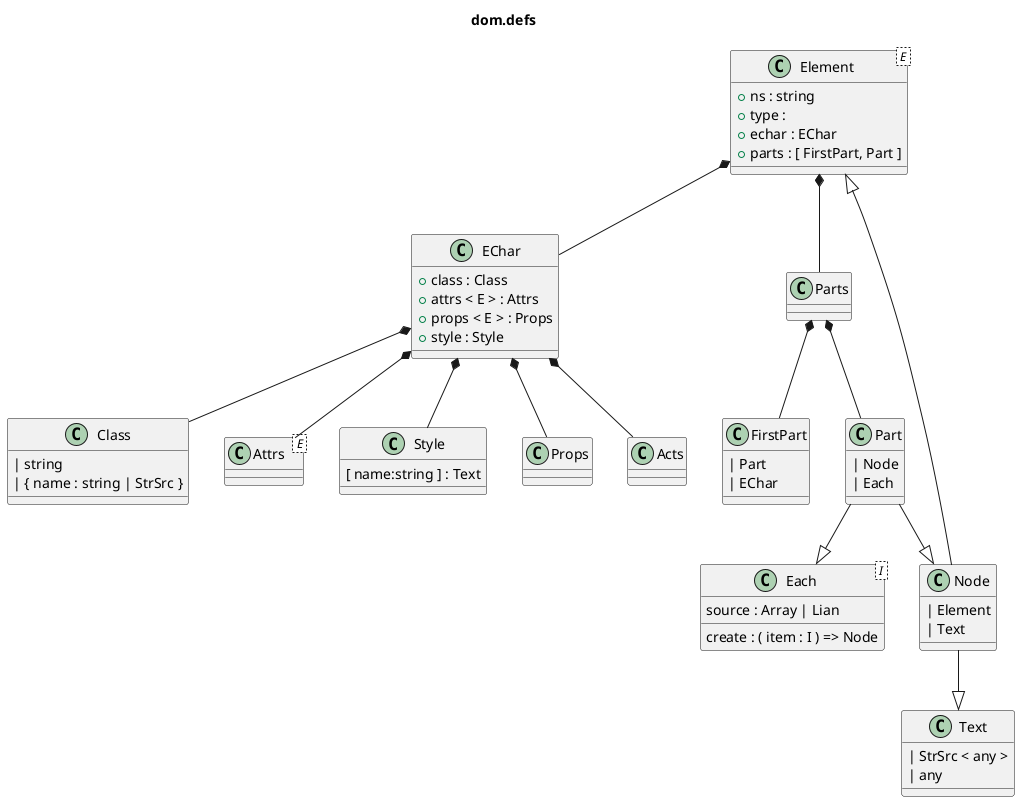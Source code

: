 @startuml

title dom.defs

class Element < E > {
	+ ns : string
	+ type : 
	+ echar : EChar
	+ parts : [ FirstPart, Part ]
}

class Class {
	| string
	| { name : string | StrSrc }
}

class EChar {
	+ class : Class
	+ attrs < E > : Attrs
	+ props < E > : Props
	+ style : Style
}

class Attrs < E > {

}

class Style {
	[ name:string ] : Text
}

class FirstPart {
	| Part
	| EChar
}

class Part {
	| Node
	| Each
}

class Each < I > {
	source : Array | Lian
	create : ( item : I ) => Node
}

class Text {
	| StrSrc < any >
	| any
}

class Node {
	| Element
	| Text
}

EChar *-- Class
EChar *-- Attrs
EChar *-- Props
EChar *-- Style
EChar *-- Acts

Element *-- EChar
Element *-- Parts
Parts *-- FirstPart
Parts *-- Part
Part --|> Node
Part --|> Each
Node --|> Text
Node --|> Element

@enduml
